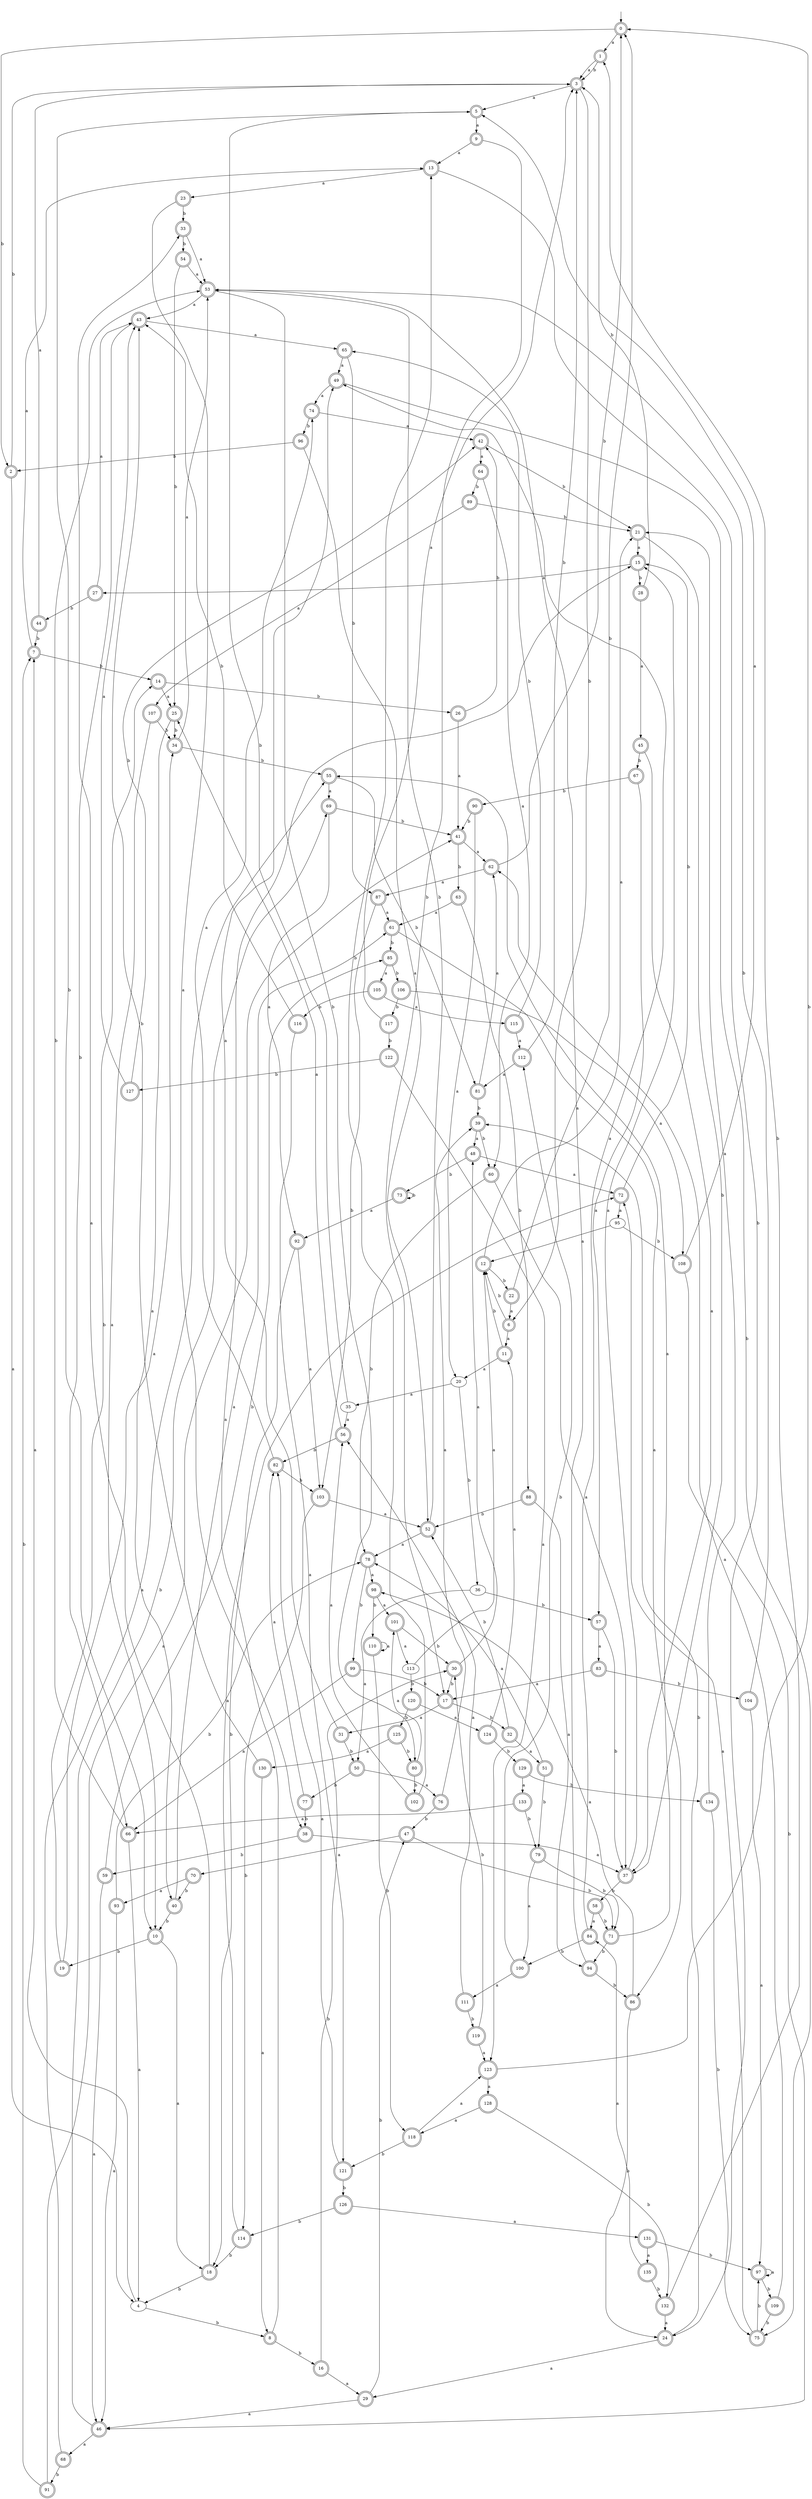 digraph RandomDFA {
  __start0 [label="", shape=none];
  __start0 -> 0 [label=""];
  0 [shape=circle] [shape=doublecircle]
  0 -> 1 [label="a"]
  0 -> 2 [label="b"]
  1 [shape=doublecircle]
  1 -> 3 [label="a"]
  1 -> 3 [label="b"]
  2 [shape=doublecircle]
  2 -> 4 [label="a"]
  2 -> 3 [label="b"]
  3 [shape=doublecircle]
  3 -> 5 [label="a"]
  3 -> 6 [label="b"]
  4
  4 -> 7 [label="a"]
  4 -> 8 [label="b"]
  5 [shape=doublecircle]
  5 -> 9 [label="a"]
  5 -> 10 [label="b"]
  6 [shape=doublecircle]
  6 -> 11 [label="a"]
  6 -> 12 [label="b"]
  7 [shape=doublecircle]
  7 -> 13 [label="a"]
  7 -> 14 [label="b"]
  8 [shape=doublecircle]
  8 -> 15 [label="a"]
  8 -> 16 [label="b"]
  9 [shape=doublecircle]
  9 -> 13 [label="a"]
  9 -> 17 [label="b"]
  10 [shape=doublecircle]
  10 -> 18 [label="a"]
  10 -> 19 [label="b"]
  11 [shape=doublecircle]
  11 -> 20 [label="a"]
  11 -> 12 [label="b"]
  12 [shape=doublecircle]
  12 -> 21 [label="a"]
  12 -> 22 [label="b"]
  13 [shape=doublecircle]
  13 -> 23 [label="a"]
  13 -> 24 [label="b"]
  14 [shape=doublecircle]
  14 -> 25 [label="a"]
  14 -> 26 [label="b"]
  15 [shape=doublecircle]
  15 -> 27 [label="a"]
  15 -> 28 [label="b"]
  16 [shape=doublecircle]
  16 -> 29 [label="a"]
  16 -> 30 [label="b"]
  17 [shape=doublecircle]
  17 -> 31 [label="a"]
  17 -> 32 [label="b"]
  18 [shape=doublecircle]
  18 -> 33 [label="a"]
  18 -> 4 [label="b"]
  19 [shape=doublecircle]
  19 -> 34 [label="a"]
  19 -> 14 [label="b"]
  20
  20 -> 35 [label="a"]
  20 -> 36 [label="b"]
  21 [shape=doublecircle]
  21 -> 15 [label="a"]
  21 -> 37 [label="b"]
  22 [shape=doublecircle]
  22 -> 6 [label="a"]
  22 -> 0 [label="b"]
  23 [shape=doublecircle]
  23 -> 38 [label="a"]
  23 -> 33 [label="b"]
  24 [shape=doublecircle]
  24 -> 29 [label="a"]
  24 -> 39 [label="b"]
  25 [shape=doublecircle]
  25 -> 40 [label="a"]
  25 -> 34 [label="b"]
  26 [shape=doublecircle]
  26 -> 41 [label="a"]
  26 -> 42 [label="b"]
  27 [shape=doublecircle]
  27 -> 43 [label="a"]
  27 -> 44 [label="b"]
  28 [shape=doublecircle]
  28 -> 45 [label="a"]
  28 -> 3 [label="b"]
  29 [shape=doublecircle]
  29 -> 46 [label="a"]
  29 -> 47 [label="b"]
  30 [shape=doublecircle]
  30 -> 48 [label="a"]
  30 -> 17 [label="b"]
  31 [shape=doublecircle]
  31 -> 49 [label="a"]
  31 -> 50 [label="b"]
  32 [shape=doublecircle]
  32 -> 51 [label="a"]
  32 -> 52 [label="b"]
  33 [shape=doublecircle]
  33 -> 53 [label="a"]
  33 -> 54 [label="b"]
  34 [shape=doublecircle]
  34 -> 53 [label="a"]
  34 -> 55 [label="b"]
  35
  35 -> 56 [label="a"]
  35 -> 5 [label="b"]
  36
  36 -> 50 [label="a"]
  36 -> 57 [label="b"]
  37 [shape=doublecircle]
  37 -> 15 [label="a"]
  37 -> 58 [label="b"]
  38 [shape=doublecircle]
  38 -> 37 [label="a"]
  38 -> 59 [label="b"]
  39 [shape=doublecircle]
  39 -> 48 [label="a"]
  39 -> 60 [label="b"]
  40 [shape=doublecircle]
  40 -> 61 [label="a"]
  40 -> 10 [label="b"]
  41 [shape=doublecircle]
  41 -> 62 [label="a"]
  41 -> 63 [label="b"]
  42 [shape=doublecircle]
  42 -> 64 [label="a"]
  42 -> 21 [label="b"]
  43 [shape=doublecircle]
  43 -> 65 [label="a"]
  43 -> 66 [label="b"]
  44 [shape=doublecircle]
  44 -> 3 [label="a"]
  44 -> 7 [label="b"]
  45 [shape=doublecircle]
  45 -> 37 [label="a"]
  45 -> 67 [label="b"]
  46 [shape=doublecircle]
  46 -> 68 [label="a"]
  46 -> 69 [label="b"]
  47 [shape=doublecircle]
  47 -> 70 [label="a"]
  47 -> 71 [label="b"]
  48 [shape=doublecircle]
  48 -> 72 [label="a"]
  48 -> 73 [label="b"]
  49 [shape=doublecircle]
  49 -> 74 [label="a"]
  49 -> 75 [label="b"]
  50 [shape=doublecircle]
  50 -> 76 [label="a"]
  50 -> 77 [label="b"]
  51 [shape=doublecircle]
  51 -> 78 [label="a"]
  51 -> 79 [label="b"]
  52 [shape=doublecircle]
  52 -> 78 [label="a"]
  52 -> 53 [label="b"]
  53 [shape=doublecircle]
  53 -> 43 [label="a"]
  53 -> 80 [label="b"]
  54 [shape=doublecircle]
  54 -> 53 [label="a"]
  54 -> 25 [label="b"]
  55 [shape=doublecircle]
  55 -> 69 [label="a"]
  55 -> 81 [label="b"]
  56 [shape=doublecircle]
  56 -> 25 [label="a"]
  56 -> 82 [label="b"]
  57 [shape=doublecircle]
  57 -> 83 [label="a"]
  57 -> 37 [label="b"]
  58 [shape=doublecircle]
  58 -> 84 [label="a"]
  58 -> 71 [label="b"]
  59 [shape=doublecircle]
  59 -> 46 [label="a"]
  59 -> 85 [label="b"]
  60 [shape=doublecircle]
  60 -> 37 [label="a"]
  60 -> 78 [label="b"]
  61 [shape=doublecircle]
  61 -> 86 [label="a"]
  61 -> 85 [label="b"]
  62 [shape=doublecircle]
  62 -> 87 [label="a"]
  62 -> 0 [label="b"]
  63 [shape=doublecircle]
  63 -> 61 [label="a"]
  63 -> 88 [label="b"]
  64 [shape=doublecircle]
  64 -> 60 [label="a"]
  64 -> 89 [label="b"]
  65 [shape=doublecircle]
  65 -> 49 [label="a"]
  65 -> 87 [label="b"]
  66 [shape=doublecircle]
  66 -> 4 [label="a"]
  66 -> 53 [label="b"]
  67 [shape=doublecircle]
  67 -> 57 [label="a"]
  67 -> 90 [label="b"]
  68 [shape=doublecircle]
  68 -> 55 [label="a"]
  68 -> 91 [label="b"]
  69 [shape=doublecircle]
  69 -> 92 [label="a"]
  69 -> 41 [label="b"]
  70 [shape=doublecircle]
  70 -> 93 [label="a"]
  70 -> 40 [label="b"]
  71 [shape=doublecircle]
  71 -> 55 [label="a"]
  71 -> 94 [label="b"]
  72 [shape=doublecircle]
  72 -> 95 [label="a"]
  72 -> 15 [label="b"]
  73 [shape=doublecircle]
  73 -> 92 [label="a"]
  73 -> 73 [label="b"]
  74 [shape=doublecircle]
  74 -> 42 [label="a"]
  74 -> 96 [label="b"]
  75 [shape=doublecircle]
  75 -> 72 [label="a"]
  75 -> 97 [label="b"]
  76 [shape=doublecircle]
  76 -> 39 [label="a"]
  76 -> 47 [label="b"]
  77 [shape=doublecircle]
  77 -> 82 [label="a"]
  77 -> 38 [label="b"]
  78 [shape=doublecircle]
  78 -> 98 [label="a"]
  78 -> 99 [label="b"]
  79 [shape=doublecircle]
  79 -> 100 [label="a"]
  79 -> 71 [label="b"]
  80 [shape=doublecircle]
  80 -> 101 [label="a"]
  80 -> 102 [label="b"]
  81 [shape=doublecircle]
  81 -> 62 [label="a"]
  81 -> 39 [label="b"]
  82 [shape=doublecircle]
  82 -> 74 [label="a"]
  82 -> 103 [label="b"]
  83 [shape=doublecircle]
  83 -> 17 [label="a"]
  83 -> 104 [label="b"]
  84 [shape=doublecircle]
  84 -> 49 [label="a"]
  84 -> 100 [label="b"]
  85 [shape=doublecircle]
  85 -> 105 [label="a"]
  85 -> 106 [label="b"]
  86 [shape=doublecircle]
  86 -> 98 [label="a"]
  86 -> 24 [label="b"]
  87 [shape=doublecircle]
  87 -> 61 [label="a"]
  87 -> 103 [label="b"]
  88 [shape=doublecircle]
  88 -> 94 [label="a"]
  88 -> 52 [label="b"]
  89 [shape=doublecircle]
  89 -> 107 [label="a"]
  89 -> 21 [label="b"]
  90 [shape=doublecircle]
  90 -> 20 [label="a"]
  90 -> 41 [label="b"]
  91 [shape=doublecircle]
  91 -> 41 [label="a"]
  91 -> 7 [label="b"]
  92 [shape=doublecircle]
  92 -> 103 [label="a"]
  92 -> 18 [label="b"]
  93 [shape=doublecircle]
  93 -> 46 [label="a"]
  93 -> 78 [label="b"]
  94 [shape=doublecircle]
  94 -> 53 [label="a"]
  94 -> 86 [label="b"]
  95
  95 -> 12 [label="a"]
  95 -> 108 [label="b"]
  96 [shape=doublecircle]
  96 -> 52 [label="a"]
  96 -> 2 [label="b"]
  97 [shape=doublecircle]
  97 -> 97 [label="a"]
  97 -> 109 [label="b"]
  98 [shape=doublecircle]
  98 -> 101 [label="a"]
  98 -> 110 [label="b"]
  99 [shape=doublecircle]
  99 -> 66 [label="a"]
  99 -> 17 [label="b"]
  100 [shape=doublecircle]
  100 -> 111 [label="a"]
  100 -> 112 [label="b"]
  101 [shape=doublecircle]
  101 -> 113 [label="a"]
  101 -> 30 [label="b"]
  102 [shape=doublecircle]
  102 -> 56 [label="a"]
  102 -> 13 [label="b"]
  103 [shape=doublecircle]
  103 -> 52 [label="a"]
  103 -> 114 [label="b"]
  104 [shape=doublecircle]
  104 -> 97 [label="a"]
  104 -> 53 [label="b"]
  105 [shape=doublecircle]
  105 -> 115 [label="a"]
  105 -> 116 [label="b"]
  106 [shape=doublecircle]
  106 -> 108 [label="a"]
  106 -> 117 [label="b"]
  107 [shape=doublecircle]
  107 -> 10 [label="a"]
  107 -> 34 [label="b"]
  108 [shape=doublecircle]
  108 -> 5 [label="a"]
  108 -> 46 [label="b"]
  109 [shape=doublecircle]
  109 -> 62 [label="a"]
  109 -> 75 [label="b"]
  110 [shape=doublecircle]
  110 -> 110 [label="a"]
  110 -> 118 [label="b"]
  111 [shape=doublecircle]
  111 -> 56 [label="a"]
  111 -> 119 [label="b"]
  112 [shape=doublecircle]
  112 -> 81 [label="a"]
  112 -> 3 [label="b"]
  113
  113 -> 12 [label="a"]
  113 -> 120 [label="b"]
  114 [shape=doublecircle]
  114 -> 72 [label="a"]
  114 -> 18 [label="b"]
  115 [shape=doublecircle]
  115 -> 112 [label="a"]
  115 -> 65 [label="b"]
  116 [shape=doublecircle]
  116 -> 121 [label="a"]
  116 -> 43 [label="b"]
  117 [shape=doublecircle]
  117 -> 3 [label="a"]
  117 -> 122 [label="b"]
  118 [shape=doublecircle]
  118 -> 123 [label="a"]
  118 -> 121 [label="b"]
  119 [shape=doublecircle]
  119 -> 123 [label="a"]
  119 -> 30 [label="b"]
  120 [shape=doublecircle]
  120 -> 124 [label="a"]
  120 -> 125 [label="b"]
  121 [shape=doublecircle]
  121 -> 82 [label="a"]
  121 -> 126 [label="b"]
  122 [shape=doublecircle]
  122 -> 123 [label="a"]
  122 -> 127 [label="b"]
  123 [shape=doublecircle]
  123 -> 128 [label="a"]
  123 -> 0 [label="b"]
  124 [shape=doublecircle]
  124 -> 11 [label="a"]
  124 -> 129 [label="b"]
  125 [shape=doublecircle]
  125 -> 130 [label="a"]
  125 -> 80 [label="b"]
  126 [shape=doublecircle]
  126 -> 131 [label="a"]
  126 -> 114 [label="b"]
  127 [shape=doublecircle]
  127 -> 43 [label="a"]
  127 -> 42 [label="b"]
  128 [shape=doublecircle]
  128 -> 118 [label="a"]
  128 -> 132 [label="b"]
  129 [shape=doublecircle]
  129 -> 133 [label="a"]
  129 -> 134 [label="b"]
  130 [shape=doublecircle]
  130 -> 8 [label="a"]
  130 -> 43 [label="b"]
  131 [shape=doublecircle]
  131 -> 135 [label="a"]
  131 -> 97 [label="b"]
  132 [shape=doublecircle]
  132 -> 24 [label="a"]
  132 -> 1 [label="b"]
  133 [shape=doublecircle]
  133 -> 66 [label="a"]
  133 -> 79 [label="b"]
  134 [shape=doublecircle]
  134 -> 21 [label="a"]
  134 -> 75 [label="b"]
  135 [shape=doublecircle]
  135 -> 84 [label="a"]
  135 -> 132 [label="b"]
}
